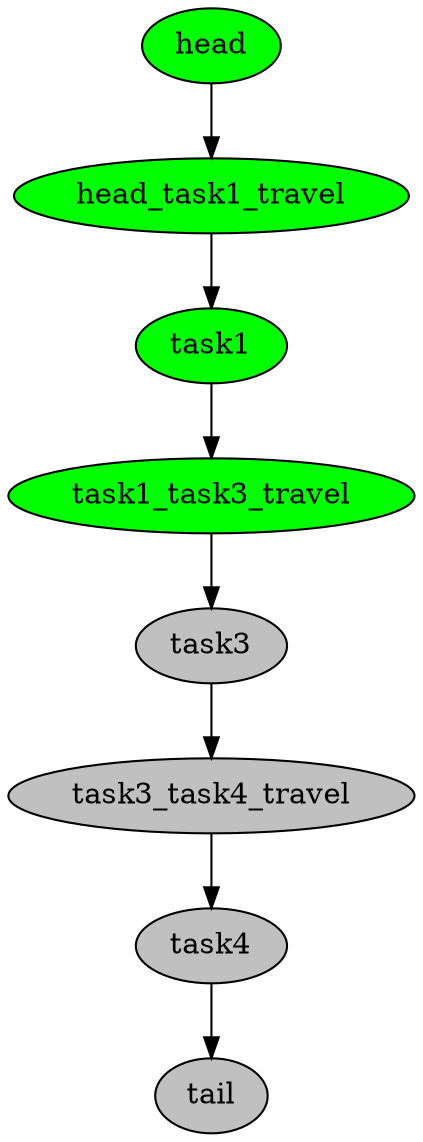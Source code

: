 digraph timeline {
head[label="head",style=filled,fillcolor=green,fontcolor=black];
head_task1_travel[label="head_task1_travel",style=filled,fillcolor=green,fontcolor=black];
task1[label="task1",style=filled,fillcolor=green,fontcolor=black];
task1_task3_travel[label="task1_task3_travel",style=filled,fillcolor=green,fontcolor=black];
task3[label="task3",style=filled,fillcolor=gray,fontcolor=black];
task3_task4_travel[label="task3_task4_travel",style=filled,fillcolor=gray,fontcolor=black];
task4[label="task4",style=filled,fillcolor=gray,fontcolor=black];
tail[label="tail",style=filled,fillcolor=gray,fontcolor=black];
"head"->"head_task1_travel"[color=black];
"head_task1_travel"->"task1"[color=black];
"task1"->"task1_task3_travel"[color=black];
"task1_task3_travel"->"task3"[color=black];
"task3"->"task3_task4_travel"[color=black];
"task3_task4_travel"->"task4"[color=black];
"task4"->"tail"[color=black];
}
